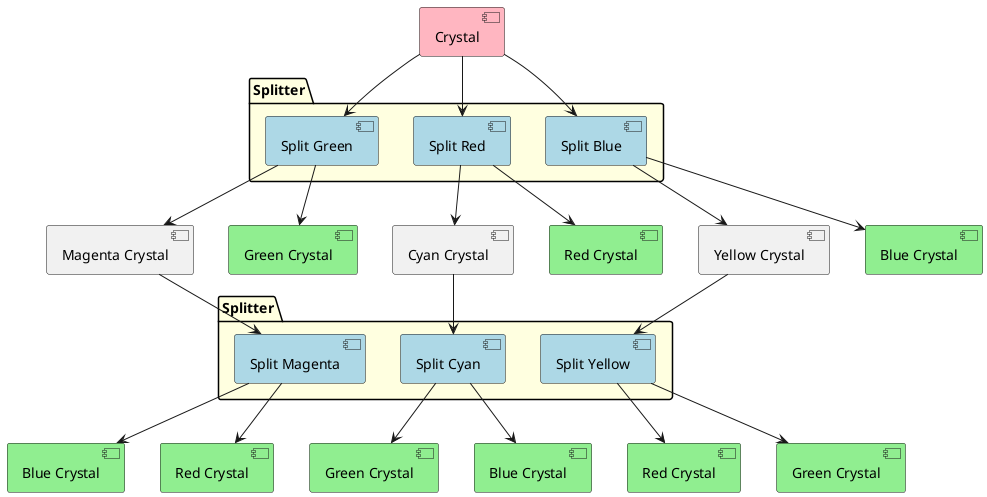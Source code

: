 @startuml

hide methods
hide fields
hide circle

[Crystal] as C #lightpink

[Magenta Crystal] as MC
[Yellow Crystal] as YC
[Cyan Crystal] as CC


package Splitter #lightyellow {
[Split Green] as SG #lightblue
[Split Red] as SR #lightblue
[Split Blue] as SB #lightblue
}

package Splitter as S1 #lightyellow {
[Split Magenta] as SM #lightblue
[Split Yellow] as SY #lightblue
[Split Cyan] as SC #lightblue
}

[Red Crystal] as RC #lightgreen
[Green Crystal] as GC #lightgreen
[Blue Crystal] as BC #lightgreen

[Red Crystal] as RC1 #lightgreen
[Green Crystal] as GC1 #lightgreen
[Blue Crystal] as BC1 #lightgreen

[Red Crystal] as RC2 #lightgreen
[Green Crystal] as GC2 #lightgreen
[Blue Crystal] as BC2 #lightgreen

C --> SG
SG --> GC1
SG --> MC

C --> SR
SR --> RC1
SR --> CC

C --> SB
SB --> BC1
SB --> YC

YC --> SY
SY --> RC
SY --> GC2

CC --> SC
SC --> GC
SC --> BC2

MC --> SM
SM --> BC
SM --> RC2

@enduml